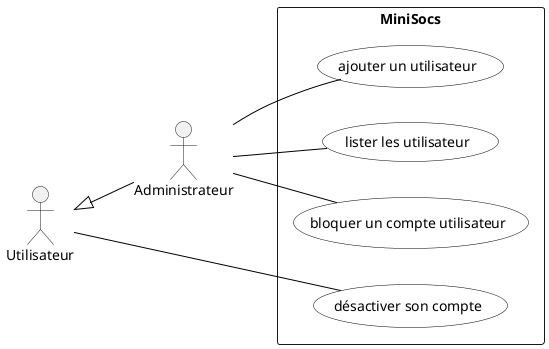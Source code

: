 @startuml
skinparam usecase {
BackgroundColor White
BorderColor Black
ArrowColor Black
ActorBackgroundColor<< Human >> Gold
}

left to right direction
actor Administrateur
actor Utilisateur
Utilisateur <|-- Administrateur
rectangle "MiniSocs" {
:Administrateur: -- (ajouter un utilisateur)
:Administrateur: -- (lister les utilisateur)
:Administrateur: -- (bloquer un compte utilisateur)
:Utilisateur:    -- (désactiver son compte)
}
@enduml
